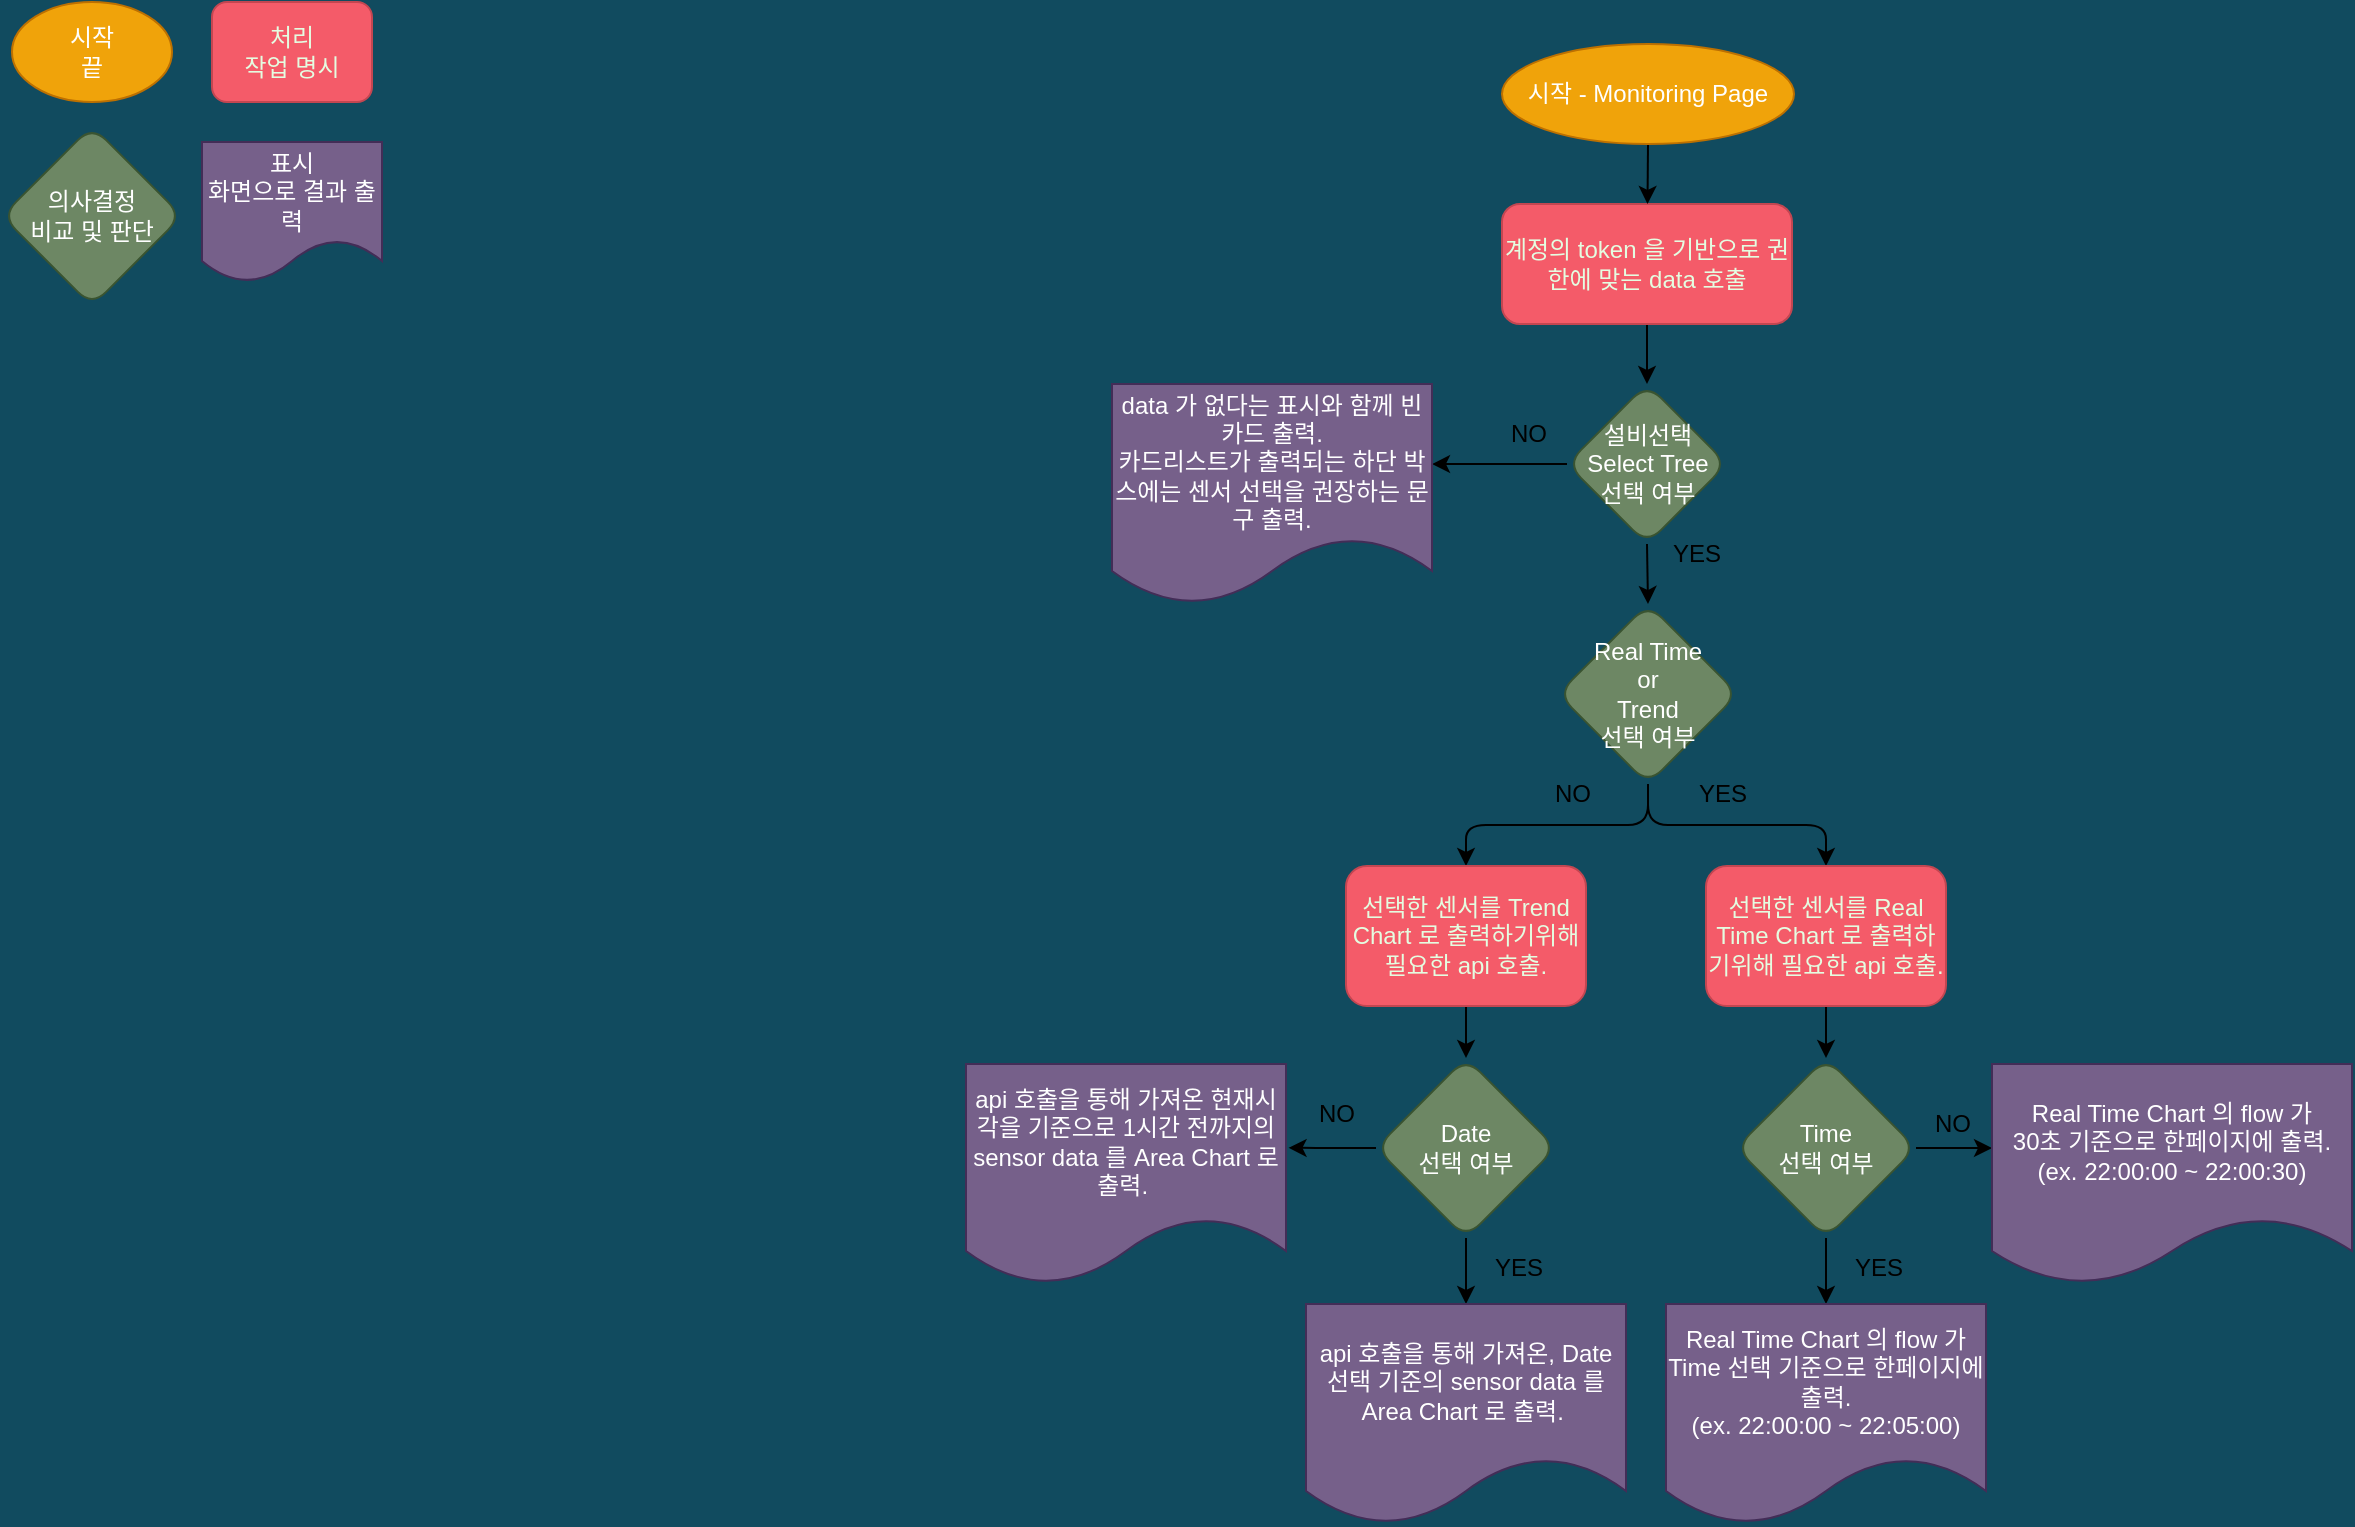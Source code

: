 <mxfile>
    <diagram id="zFstFgx8KPD3snw3ziyz" name="페이지-1">
        <mxGraphModel dx="2280" dy="973" grid="1" gridSize="10" guides="1" tooltips="1" connect="1" arrows="1" fold="1" page="1" pageScale="1" pageWidth="827" pageHeight="1169" background="#114B5F" math="0" shadow="0">
            <root>
                <mxCell id="0"/>
                <mxCell id="1" parent="0"/>
                <mxCell id="222" value="&lt;font style=&quot;font-size: 12px;&quot;&gt;의사결정&lt;br&gt;비교 및 판단&lt;/font&gt;" style="rhombus;whiteSpace=wrap;html=1;fillColor=#6d8764;strokeColor=#3A5431;fontColor=#ffffff;rounded=1;glass=0;strokeWidth=1;shadow=0;" vertex="1" parent="1">
                    <mxGeometry x="5" y="71" width="90" height="90" as="geometry"/>
                </mxCell>
                <mxCell id="223" style="edgeStyle=none;html=1;exitX=0.5;exitY=1;exitDx=0;exitDy=0;entryX=0.5;entryY=0;entryDx=0;entryDy=0;" edge="1" parent="1" source="224" target="232">
                    <mxGeometry relative="1" as="geometry">
                        <mxPoint x="828" y="200" as="targetPoint"/>
                    </mxGeometry>
                </mxCell>
                <mxCell id="224" value="계정의 token 을 기반으로 권한에 맞는 data 호출" style="whiteSpace=wrap;html=1;fillColor=#F45B69;strokeColor=#C34651;fontColor=#E4FDE1;rounded=1;glass=0;strokeWidth=1;shadow=0;" vertex="1" parent="1">
                    <mxGeometry x="755" y="110" width="145" height="60" as="geometry"/>
                </mxCell>
                <mxCell id="225" style="edgeStyle=none;html=1;exitX=0.5;exitY=1;exitDx=0;exitDy=0;" edge="1" parent="1" source="226" target="224">
                    <mxGeometry relative="1" as="geometry"/>
                </mxCell>
                <mxCell id="226" value="&lt;font color=&quot;#ffffff&quot;&gt;시작 - Monitoring Page&lt;/font&gt;" style="ellipse;whiteSpace=wrap;html=1;fillStyle=auto;fillColor=#f0a30a;fontColor=#000000;strokeColor=#BD7000;" vertex="1" parent="1">
                    <mxGeometry x="755" y="30" width="146" height="50" as="geometry"/>
                </mxCell>
                <mxCell id="227" value="표시&lt;br&gt;화면으로 결과 출력" style="shape=document;whiteSpace=wrap;html=1;boundedLbl=1;fillColor=#76608a;strokeColor=#432D57;fontColor=#ffffff;rounded=1;glass=0;strokeWidth=1;shadow=0;" vertex="1" parent="1">
                    <mxGeometry x="105" y="79" width="90" height="70" as="geometry"/>
                </mxCell>
                <mxCell id="228" value="처리&lt;br&gt;작업 명시" style="whiteSpace=wrap;html=1;fillColor=#F45B69;strokeColor=#C34651;fontColor=#E4FDE1;rounded=1;glass=0;strokeWidth=1;shadow=0;" vertex="1" parent="1">
                    <mxGeometry x="110" y="9" width="80" height="50" as="geometry"/>
                </mxCell>
                <mxCell id="229" value="&lt;font color=&quot;#ffffff&quot;&gt;시작&lt;br&gt;끝&lt;/font&gt;" style="ellipse;whiteSpace=wrap;html=1;fillStyle=auto;fillColor=#f0a30a;fontColor=#000000;strokeColor=#BD7000;" vertex="1" parent="1">
                    <mxGeometry x="10" y="9" width="80" height="50" as="geometry"/>
                </mxCell>
                <mxCell id="230" style="edgeStyle=none;html=1;exitX=0.5;exitY=1;exitDx=0;exitDy=0;entryX=0.5;entryY=0;entryDx=0;entryDy=0;" edge="1" parent="1" source="232" target="324">
                    <mxGeometry relative="1" as="geometry">
                        <mxPoint x="828" y="317.65" as="targetPoint"/>
                    </mxGeometry>
                </mxCell>
                <mxCell id="323" style="edgeStyle=none;html=1;exitX=0;exitY=0.5;exitDx=0;exitDy=0;entryX=1;entryY=0.364;entryDx=0;entryDy=0;entryPerimeter=0;" edge="1" parent="1" source="232" target="322">
                    <mxGeometry relative="1" as="geometry"/>
                </mxCell>
                <mxCell id="232" value="설비선택&lt;br&gt;Select Tree&lt;br&gt;선택 여부" style="rhombus;whiteSpace=wrap;html=1;fillColor=#6d8764;strokeColor=#3A5431;fontColor=#ffffff;rounded=1;glass=0;strokeWidth=1;shadow=0;" vertex="1" parent="1">
                    <mxGeometry x="787.5" y="200" width="80" height="80" as="geometry"/>
                </mxCell>
                <mxCell id="233" value="NO" style="text;html=1;align=center;verticalAlign=middle;resizable=0;points=[];autosize=1;strokeColor=none;fillColor=none;" vertex="1" parent="1">
                    <mxGeometry x="747.5" y="210" width="40" height="30" as="geometry"/>
                </mxCell>
                <mxCell id="234" value="YES" style="text;html=1;align=center;verticalAlign=middle;resizable=0;points=[];autosize=1;strokeColor=none;fillColor=none;" vertex="1" parent="1">
                    <mxGeometry x="827" y="270" width="50" height="30" as="geometry"/>
                </mxCell>
                <mxCell id="322" value="data 가 없다는 표시와 함께 빈 카드 출력.&lt;br&gt;카드리스트가 출력되는 하단 박스에는 센서 선택을 권장하는 문구 출력." style="shape=document;whiteSpace=wrap;html=1;boundedLbl=1;fillColor=#76608a;strokeColor=#432D57;fontColor=#ffffff;rounded=1;glass=0;strokeWidth=1;shadow=0;" vertex="1" parent="1">
                    <mxGeometry x="560" y="200" width="160" height="110" as="geometry"/>
                </mxCell>
                <mxCell id="337" style="edgeStyle=orthogonalEdgeStyle;html=1;exitX=0.5;exitY=1;exitDx=0;exitDy=0;entryX=0.5;entryY=0;entryDx=0;entryDy=0;" edge="1" parent="1" source="324" target="340">
                    <mxGeometry relative="1" as="geometry">
                        <mxPoint x="920.48" y="438.79" as="targetPoint"/>
                    </mxGeometry>
                </mxCell>
                <mxCell id="338" style="edgeStyle=orthogonalEdgeStyle;html=1;exitX=0.5;exitY=1;exitDx=0;exitDy=0;entryX=0.5;entryY=0;entryDx=0;entryDy=0;" edge="1" parent="1" source="324" target="325">
                    <mxGeometry relative="1" as="geometry">
                        <mxPoint x="738.88" y="439.56" as="targetPoint"/>
                    </mxGeometry>
                </mxCell>
                <mxCell id="324" value="Real Time&lt;br&gt;or&lt;br&gt;Trend&lt;br&gt;선택 여부" style="rhombus;whiteSpace=wrap;html=1;fillColor=#6d8764;strokeColor=#3A5431;fontColor=#ffffff;rounded=1;glass=0;strokeWidth=1;shadow=0;" vertex="1" parent="1">
                    <mxGeometry x="783" y="310" width="90" height="90" as="geometry"/>
                </mxCell>
                <mxCell id="342" style="edgeStyle=orthogonalEdgeStyle;html=1;exitX=0.5;exitY=1;exitDx=0;exitDy=0;entryX=0.5;entryY=0;entryDx=0;entryDy=0;" edge="1" parent="1" source="325">
                    <mxGeometry relative="1" as="geometry">
                        <mxPoint x="737.0" y="537" as="targetPoint"/>
                    </mxGeometry>
                </mxCell>
                <mxCell id="325" value="선택한 센서를 Trend Chart 로 출력하기위해 필요한 api 호출." style="whiteSpace=wrap;html=1;fillColor=#F45B69;strokeColor=#C34651;fontColor=#E4FDE1;rounded=1;glass=0;strokeWidth=1;shadow=0;" vertex="1" parent="1">
                    <mxGeometry x="677" y="441" width="120" height="70" as="geometry"/>
                </mxCell>
                <mxCell id="333" value="NO" style="text;html=1;align=center;verticalAlign=middle;resizable=0;points=[];autosize=1;strokeColor=none;fillColor=none;" vertex="1" parent="1">
                    <mxGeometry x="770" y="390" width="40" height="30" as="geometry"/>
                </mxCell>
                <mxCell id="334" value="YES" style="text;html=1;align=center;verticalAlign=middle;resizable=0;points=[];autosize=1;strokeColor=none;fillColor=none;" vertex="1" parent="1">
                    <mxGeometry x="840" y="390" width="50" height="30" as="geometry"/>
                </mxCell>
                <mxCell id="343" style="edgeStyle=orthogonalEdgeStyle;html=1;exitX=0.5;exitY=1;exitDx=0;exitDy=0;entryX=0.5;entryY=0;entryDx=0;entryDy=0;" edge="1" parent="1" source="340">
                    <mxGeometry relative="1" as="geometry">
                        <mxPoint x="917" y="537" as="targetPoint"/>
                    </mxGeometry>
                </mxCell>
                <mxCell id="340" value="선택한 센서를 Real Time Chart 로 출력하기위해 필요한 api 호출." style="whiteSpace=wrap;html=1;fillColor=#F45B69;strokeColor=#C34651;fontColor=#E4FDE1;rounded=1;glass=0;strokeWidth=1;shadow=0;" vertex="1" parent="1">
                    <mxGeometry x="857" y="441" width="120" height="70" as="geometry"/>
                </mxCell>
                <mxCell id="349" style="edgeStyle=orthogonalEdgeStyle;html=1;exitX=0;exitY=0.5;exitDx=0;exitDy=0;entryX=1.008;entryY=0.381;entryDx=0;entryDy=0;entryPerimeter=0;" edge="1" parent="1" source="344" target="346">
                    <mxGeometry relative="1" as="geometry"/>
                </mxCell>
                <mxCell id="352" style="edgeStyle=orthogonalEdgeStyle;html=1;exitX=0.5;exitY=1;exitDx=0;exitDy=0;entryX=0.5;entryY=0;entryDx=0;entryDy=0;" edge="1" parent="1" source="344" target="351">
                    <mxGeometry relative="1" as="geometry"/>
                </mxCell>
                <mxCell id="344" value="Date&lt;br&gt;선택 여부" style="rhombus;whiteSpace=wrap;html=1;fillColor=#6d8764;strokeColor=#3A5431;fontColor=#ffffff;rounded=1;glass=0;strokeWidth=1;shadow=0;" vertex="1" parent="1">
                    <mxGeometry x="692" y="537" width="90" height="90" as="geometry"/>
                </mxCell>
                <mxCell id="359" style="edgeStyle=orthogonalEdgeStyle;html=1;exitX=1;exitY=0.5;exitDx=0;exitDy=0;entryX=0;entryY=0.382;entryDx=0;entryDy=0;entryPerimeter=0;" edge="1" parent="1" source="345" target="357">
                    <mxGeometry relative="1" as="geometry"/>
                </mxCell>
                <mxCell id="362" style="edgeStyle=orthogonalEdgeStyle;html=1;exitX=0.5;exitY=1;exitDx=0;exitDy=0;entryX=0.5;entryY=0;entryDx=0;entryDy=0;" edge="1" parent="1" source="345" target="361">
                    <mxGeometry relative="1" as="geometry"/>
                </mxCell>
                <mxCell id="345" value="Time&lt;br&gt;선택 여부" style="rhombus;whiteSpace=wrap;html=1;fillColor=#6d8764;strokeColor=#3A5431;fontColor=#ffffff;rounded=1;glass=0;strokeWidth=1;shadow=0;" vertex="1" parent="1">
                    <mxGeometry x="872" y="537" width="90" height="90" as="geometry"/>
                </mxCell>
                <mxCell id="346" value="api 호출을 통해 가져온 현재시각을 기준으로 1시간 전까지의 sensor data 를 Area Chart 로 출력.&amp;nbsp;" style="shape=document;whiteSpace=wrap;html=1;boundedLbl=1;fillColor=#76608a;strokeColor=#432D57;fontColor=#ffffff;rounded=1;glass=0;strokeWidth=1;shadow=0;" vertex="1" parent="1">
                    <mxGeometry x="487" y="540" width="160" height="110" as="geometry"/>
                </mxCell>
                <mxCell id="350" value="NO" style="text;html=1;align=center;verticalAlign=middle;resizable=0;points=[];autosize=1;strokeColor=none;fillColor=none;" vertex="1" parent="1">
                    <mxGeometry x="652" y="550" width="40" height="30" as="geometry"/>
                </mxCell>
                <mxCell id="351" value="api 호출을 통해 가져온, Date 선택 기준의 sensor data 를 Area Chart 로 출력.&amp;nbsp;" style="shape=document;whiteSpace=wrap;html=1;boundedLbl=1;fillColor=#76608a;strokeColor=#432D57;fontColor=#ffffff;rounded=1;glass=0;strokeWidth=1;shadow=0;" vertex="1" parent="1">
                    <mxGeometry x="657" y="660" width="160" height="110" as="geometry"/>
                </mxCell>
                <mxCell id="353" value="YES" style="text;html=1;align=center;verticalAlign=middle;resizable=0;points=[];autosize=1;strokeColor=none;fillColor=none;" vertex="1" parent="1">
                    <mxGeometry x="737.5" y="627" width="50" height="30" as="geometry"/>
                </mxCell>
                <mxCell id="357" value="Real Time Chart 의 flow 가&lt;br&gt;30초 기준으로 한페이지에 출력.&lt;br&gt;(ex. 22:00:00 ~ 22:00:30)" style="shape=document;whiteSpace=wrap;html=1;boundedLbl=1;fillColor=#76608a;strokeColor=#432D57;fontColor=#ffffff;rounded=1;glass=0;strokeWidth=1;shadow=0;" vertex="1" parent="1">
                    <mxGeometry x="1000" y="540" width="180" height="110" as="geometry"/>
                </mxCell>
                <mxCell id="360" value="NO" style="text;html=1;align=center;verticalAlign=middle;resizable=0;points=[];autosize=1;strokeColor=none;fillColor=none;" vertex="1" parent="1">
                    <mxGeometry x="960" y="555" width="40" height="30" as="geometry"/>
                </mxCell>
                <mxCell id="361" value="Real Time Chart 의 flow 가&lt;br&gt;Time 선택 기준으로 한페이지에 출력. &lt;br&gt;(ex. 22:00:00 ~ 22:05:00)" style="shape=document;whiteSpace=wrap;html=1;boundedLbl=1;fillColor=#76608a;strokeColor=#432D57;fontColor=#ffffff;rounded=1;glass=0;strokeWidth=1;shadow=0;" vertex="1" parent="1">
                    <mxGeometry x="837" y="660" width="160" height="110" as="geometry"/>
                </mxCell>
                <mxCell id="363" value="YES" style="text;html=1;align=center;verticalAlign=middle;resizable=0;points=[];autosize=1;strokeColor=none;fillColor=none;" vertex="1" parent="1">
                    <mxGeometry x="918" y="627" width="50" height="30" as="geometry"/>
                </mxCell>
            </root>
        </mxGraphModel>
    </diagram>
</mxfile>